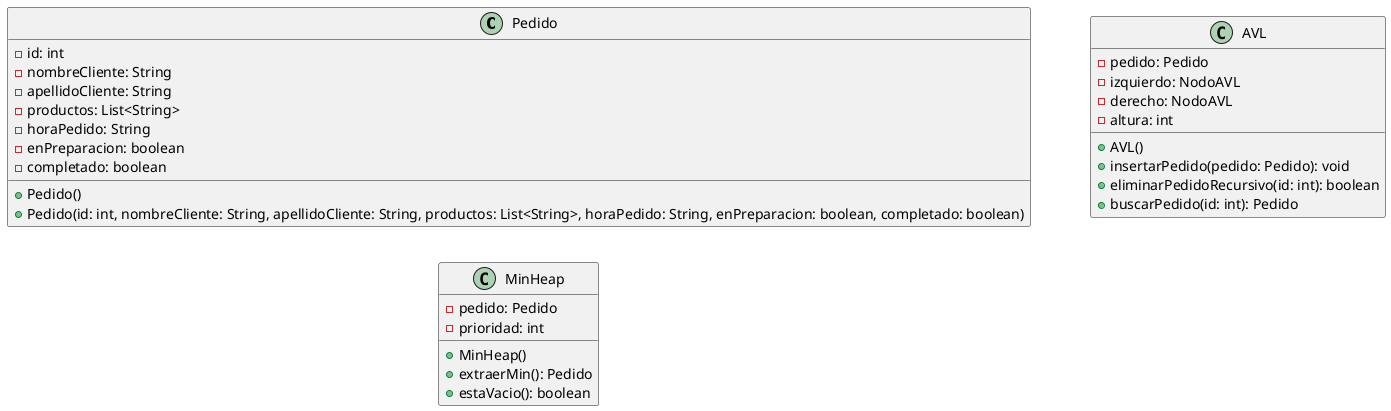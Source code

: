 @startuml

left to right direction

class Pedido{
    - id: int
    - nombreCliente: String
    - apellidoCliente: String
    - productos: List<String>
    - horaPedido: String
    - enPreparacion: boolean
    - completado: boolean
    + Pedido()
    + Pedido(id: int, nombreCliente: String, apellidoCliente: String, productos: List<String>, horaPedido: String, enPreparacion: boolean, completado: boolean)
}

class MinHeap{
    - pedido: Pedido
    - prioridad: int
    + MinHeap()
    + extraerMin(): Pedido
    + estaVacio(): boolean
}

class AVL{
    - pedido: Pedido
    - izquierdo: NodoAVL
    - derecho: NodoAVL
    - altura: int
    + AVL()
    + insertarPedido(pedido: Pedido): void
    + eliminarPedidoRecursivo(id: int): boolean
    + buscarPedido(id: int): Pedido
}

@enduml
